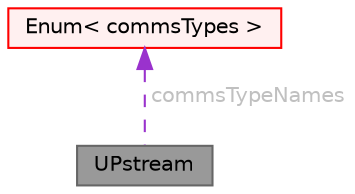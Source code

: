 digraph "UPstream"
{
 // LATEX_PDF_SIZE
  bgcolor="transparent";
  edge [fontname=Helvetica,fontsize=10,labelfontname=Helvetica,labelfontsize=10];
  node [fontname=Helvetica,fontsize=10,shape=box,height=0.2,width=0.4];
  Node1 [id="Node000001",label="UPstream",height=0.2,width=0.4,color="gray40", fillcolor="grey60", style="filled", fontcolor="black",tooltip="Inter-processor communications stream."];
  Node2 -> Node1 [id="edge1_Node000001_Node000002",dir="back",color="darkorchid3",style="dashed",tooltip=" ",label=" commsTypeNames",fontcolor="grey" ];
  Node2 [id="Node000002",label="Enum\< commsTypes \>",height=0.2,width=0.4,color="red", fillcolor="#FFF0F0", style="filled",URL="$classFoam_1_1Enum.html",tooltip=" "];
}
